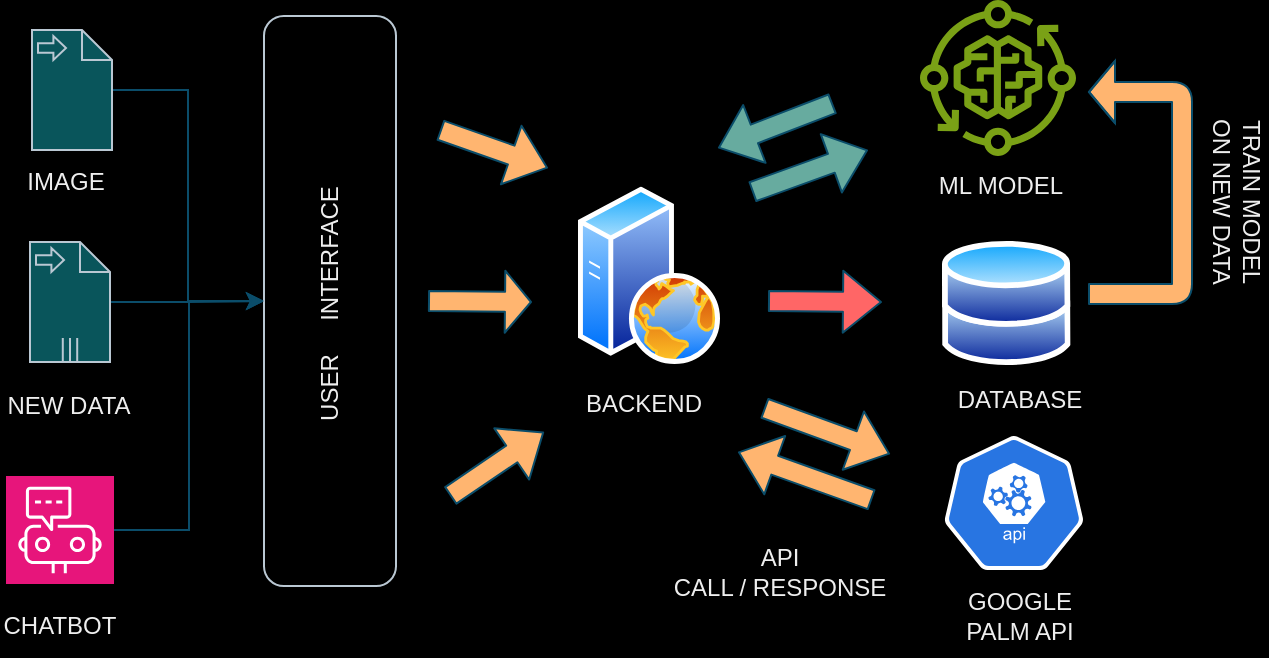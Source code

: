 <mxfile version="21.7.5" type="github">
  <diagram id="R2lEEEUBdFMjLlhIrx00" name="Page-1">
    <mxGraphModel dx="1124" dy="337" grid="0" gridSize="10" guides="1" tooltips="1" connect="1" arrows="1" fold="1" page="0" pageScale="1" pageWidth="850" pageHeight="1100" background="#000000" math="0" shadow="0" extFonts="Permanent Marker^https://fonts.googleapis.com/css?family=Permanent+Marker">
      <root>
        <mxCell id="0" />
        <mxCell id="1" parent="0" />
        <mxCell id="VVHe85yRqkpbYpFj-K9v-1" value="" style="image;aspect=fixed;perimeter=ellipsePerimeter;html=1;align=center;shadow=0;dashed=0;spacingTop=3;image=img/lib/active_directory/databases.svg;rounded=1;labelBackgroundColor=none;fillColor=#09555B;strokeColor=#BAC8D3;fontColor=#EEEEEE;" vertex="1" parent="1">
          <mxGeometry x="469" y="120" width="64.29" height="63" as="geometry" />
        </mxCell>
        <mxCell id="VVHe85yRqkpbYpFj-K9v-11" value="" style="edgeStyle=orthogonalEdgeStyle;rounded=0;orthogonalLoop=1;jettySize=auto;html=1;strokeColor=#0B4D6A;" edge="1" parent="1" source="VVHe85yRqkpbYpFj-K9v-2" target="VVHe85yRqkpbYpFj-K9v-6">
          <mxGeometry relative="1" as="geometry" />
        </mxCell>
        <mxCell id="VVHe85yRqkpbYpFj-K9v-2" value="" style="shape=mxgraph.bpmn.data;labelPosition=center;verticalLabelPosition=bottom;align=center;verticalAlign=top;size=15;html=1;bpmnTransferType=input;rounded=1;labelBackgroundColor=none;fillColor=#09555B;strokeColor=#BAC8D3;fontColor=#EEEEEE;" vertex="1" parent="1">
          <mxGeometry x="14" y="15" width="40" height="60" as="geometry" />
        </mxCell>
        <mxCell id="VVHe85yRqkpbYpFj-K9v-10" value="" style="edgeStyle=orthogonalEdgeStyle;rounded=0;orthogonalLoop=1;jettySize=auto;html=1;strokeColor=#0B4D6A;" edge="1" parent="1" source="VVHe85yRqkpbYpFj-K9v-4" target="VVHe85yRqkpbYpFj-K9v-6">
          <mxGeometry relative="1" as="geometry" />
        </mxCell>
        <mxCell id="VVHe85yRqkpbYpFj-K9v-4" value="" style="shape=mxgraph.bpmn.data;labelPosition=center;verticalLabelPosition=bottom;align=center;verticalAlign=top;size=15;html=1;bpmnTransferType=input;isCollection=1;rounded=1;labelBackgroundColor=none;fillColor=#09555B;strokeColor=#BAC8D3;fontColor=#EEEEEE;" vertex="1" parent="1">
          <mxGeometry x="13" y="121" width="40" height="60" as="geometry" />
        </mxCell>
        <mxCell id="VVHe85yRqkpbYpFj-K9v-5" value="" style="image;aspect=fixed;perimeter=ellipsePerimeter;html=1;align=center;shadow=0;dashed=0;spacingTop=3;image=img/lib/active_directory/web_server.svg;rounded=1;labelBackgroundColor=none;fillColor=#09555B;strokeColor=#BAC8D3;fontColor=#EEEEEE;" vertex="1" parent="1">
          <mxGeometry x="287" y="93.25" width="71" height="88.75" as="geometry" />
        </mxCell>
        <mxCell id="VVHe85yRqkpbYpFj-K9v-6" value="" style="rounded=1;whiteSpace=wrap;html=1;strokeColor=#BAC8D3;fillColor=none;labelBackgroundColor=none;fontColor=#EEEEEE;" vertex="1" parent="1">
          <mxGeometry x="130" y="8" width="66" height="285" as="geometry" />
        </mxCell>
        <mxCell id="VVHe85yRqkpbYpFj-K9v-7" value="" style="shape=flexArrow;endArrow=classic;html=1;rounded=1;strokeColor=#0B4D6A;fillColor=#FFB570;endSize=4;startSize=1;" edge="1" parent="1">
          <mxGeometry width="50" height="50" relative="1" as="geometry">
            <mxPoint x="212" y="150.5" as="sourcePoint" />
            <mxPoint x="264" y="151" as="targetPoint" />
          </mxGeometry>
        </mxCell>
        <mxCell id="VVHe85yRqkpbYpFj-K9v-9" value="" style="edgeStyle=orthogonalEdgeStyle;rounded=0;orthogonalLoop=1;jettySize=auto;html=1;strokeColor=#0B4D6A;" edge="1" parent="1" source="VVHe85yRqkpbYpFj-K9v-8" target="VVHe85yRqkpbYpFj-K9v-6">
          <mxGeometry relative="1" as="geometry" />
        </mxCell>
        <mxCell id="VVHe85yRqkpbYpFj-K9v-8" value="" style="sketch=0;points=[[0,0,0],[0.25,0,0],[0.5,0,0],[0.75,0,0],[1,0,0],[0,1,0],[0.25,1,0],[0.5,1,0],[0.75,1,0],[1,1,0],[0,0.25,0],[0,0.5,0],[0,0.75,0],[1,0.25,0],[1,0.5,0],[1,0.75,0]];points=[[0,0,0],[0.25,0,0],[0.5,0,0],[0.75,0,0],[1,0,0],[0,1,0],[0.25,1,0],[0.5,1,0],[0.75,1,0],[1,1,0],[0,0.25,0],[0,0.5,0],[0,0.75,0],[1,0.25,0],[1,0.5,0],[1,0.75,0]];outlineConnect=0;fontColor=#232F3E;fillColor=#E7157B;strokeColor=#ffffff;dashed=0;verticalLabelPosition=bottom;verticalAlign=top;align=center;html=1;fontSize=12;fontStyle=0;aspect=fixed;shape=mxgraph.aws4.resourceIcon;resIcon=mxgraph.aws4.chatbot;" vertex="1" parent="1">
          <mxGeometry x="1" y="238" width="54" height="54" as="geometry" />
        </mxCell>
        <mxCell id="VVHe85yRqkpbYpFj-K9v-13" value="" style="shape=flexArrow;endArrow=classic;html=1;rounded=1;strokeColor=#0B4D6A;fillColor=#FFB570;" edge="1" parent="1">
          <mxGeometry width="50" height="50" relative="1" as="geometry">
            <mxPoint x="218" y="65" as="sourcePoint" />
            <mxPoint x="272" y="84" as="targetPoint" />
          </mxGeometry>
        </mxCell>
        <mxCell id="VVHe85yRqkpbYpFj-K9v-14" value="" style="shape=flexArrow;endArrow=classic;html=1;rounded=1;strokeColor=#0B4D6A;fillColor=#FFB570;" edge="1" parent="1">
          <mxGeometry width="50" height="50" relative="1" as="geometry">
            <mxPoint x="223" y="248" as="sourcePoint" />
            <mxPoint x="270" y="216" as="targetPoint" />
          </mxGeometry>
        </mxCell>
        <mxCell id="VVHe85yRqkpbYpFj-K9v-15" value="" style="shape=flexArrow;endArrow=classic;html=1;rounded=1;strokeColor=#0B4D6A;fillColor=#FF6666;" edge="1" parent="1">
          <mxGeometry width="50" height="50" relative="1" as="geometry">
            <mxPoint x="382" y="150.5" as="sourcePoint" />
            <mxPoint x="439" y="151" as="targetPoint" />
          </mxGeometry>
        </mxCell>
        <mxCell id="VVHe85yRqkpbYpFj-K9v-16" value="" style="shape=flexArrow;endArrow=classic;html=1;rounded=1;strokeColor=#0B4D6A;fillColor=#67AB9F;" edge="1" parent="1">
          <mxGeometry width="50" height="50" relative="1" as="geometry">
            <mxPoint x="374" y="96" as="sourcePoint" />
            <mxPoint x="432" y="75" as="targetPoint" />
          </mxGeometry>
        </mxCell>
        <mxCell id="VVHe85yRqkpbYpFj-K9v-17" value="" style="shape=flexArrow;endArrow=classic;html=1;rounded=1;strokeColor=#0B4D6A;fillColor=#FFB570;" edge="1" parent="1">
          <mxGeometry width="50" height="50" relative="1" as="geometry">
            <mxPoint x="380" y="204" as="sourcePoint" />
            <mxPoint x="443" y="227" as="targetPoint" />
          </mxGeometry>
        </mxCell>
        <mxCell id="VVHe85yRqkpbYpFj-K9v-18" value="&lt;br&gt;" style="sketch=0;html=1;dashed=0;whitespace=wrap;fillColor=#2875E2;strokeColor=#ffffff;points=[[0.005,0.63,0],[0.1,0.2,0],[0.9,0.2,0],[0.5,0,0],[0.995,0.63,0],[0.72,0.99,0],[0.5,1,0],[0.28,0.99,0]];verticalLabelPosition=bottom;align=center;verticalAlign=top;shape=mxgraph.kubernetes.icon;prIcon=api;fontColor=#EEEEEE;" vertex="1" parent="1">
          <mxGeometry x="465" y="218" width="80" height="67" as="geometry" />
        </mxCell>
        <mxCell id="VVHe85yRqkpbYpFj-K9v-21" value="" style="shape=flexArrow;endArrow=classic;html=1;rounded=1;strokeColor=#0B4D6A;fillColor=#FFB570;" edge="1" parent="1">
          <mxGeometry width="50" height="50" relative="1" as="geometry">
            <mxPoint x="434" y="250" as="sourcePoint" />
            <mxPoint x="367" y="226" as="targetPoint" />
          </mxGeometry>
        </mxCell>
        <mxCell id="VVHe85yRqkpbYpFj-K9v-22" value="API &lt;br&gt;CALL / RESPONSE" style="text;strokeColor=none;align=center;fillColor=none;html=1;verticalAlign=middle;whiteSpace=wrap;rounded=0;fontColor=#EEEEEE;" vertex="1" parent="1">
          <mxGeometry x="323" y="271" width="130" height="30" as="geometry" />
        </mxCell>
        <mxCell id="VVHe85yRqkpbYpFj-K9v-23" value="DATABASE" style="text;strokeColor=none;align=center;fillColor=none;html=1;verticalAlign=middle;whiteSpace=wrap;rounded=0;fontColor=#EEEEEE;" vertex="1" parent="1">
          <mxGeometry x="443" y="185" width="130" height="30" as="geometry" />
        </mxCell>
        <mxCell id="VVHe85yRqkpbYpFj-K9v-24" value="USER&amp;nbsp; &amp;nbsp; &amp;nbsp;INTERFACE" style="text;strokeColor=none;align=center;fillColor=none;html=1;verticalAlign=middle;whiteSpace=wrap;rounded=0;fontColor=#EEEEEE;rotation=-90;" vertex="1" parent="1">
          <mxGeometry x="52.75" y="137.25" width="220.5" height="30" as="geometry" />
        </mxCell>
        <mxCell id="VVHe85yRqkpbYpFj-K9v-26" value="" style="sketch=0;outlineConnect=0;fontColor=#232F3E;gradientColor=none;fillColor=#7AA116;strokeColor=none;dashed=0;verticalLabelPosition=bottom;verticalAlign=top;align=center;html=1;fontSize=12;fontStyle=0;aspect=fixed;pointerEvents=1;shape=mxgraph.aws4.iot_greengrass_component_machine_learning;" vertex="1" parent="1">
          <mxGeometry x="458" width="78" height="78" as="geometry" />
        </mxCell>
        <mxCell id="VVHe85yRqkpbYpFj-K9v-27" value="ML MODEL" style="text;strokeColor=none;align=center;fillColor=none;html=1;verticalAlign=middle;whiteSpace=wrap;rounded=0;fontColor=#EEEEEE;" vertex="1" parent="1">
          <mxGeometry x="457" y="78.13" width="83" height="30" as="geometry" />
        </mxCell>
        <mxCell id="VVHe85yRqkpbYpFj-K9v-29" value="" style="shape=flexArrow;endArrow=classic;html=1;rounded=1;strokeColor=#0B4D6A;fillColor=#FFB570;endSize=4;startSize=1;" edge="1" parent="1">
          <mxGeometry width="50" height="50" relative="1" as="geometry">
            <mxPoint x="542" y="147" as="sourcePoint" />
            <mxPoint x="542" y="46" as="targetPoint" />
            <Array as="points">
              <mxPoint x="589" y="147" />
              <mxPoint x="589" y="46" />
            </Array>
          </mxGeometry>
        </mxCell>
        <mxCell id="VVHe85yRqkpbYpFj-K9v-30" value="&lt;font face=&quot;Helvetica&quot;&gt;TRAIN MODEL &lt;br&gt;ON NEW DATA&lt;/font&gt;" style="text;strokeColor=none;align=center;fillColor=none;html=1;verticalAlign=middle;whiteSpace=wrap;rounded=0;fontColor=#EEEEEE;rotation=90;spacing=3;fontFamily=Verdana;" vertex="1" parent="1">
          <mxGeometry x="534" y="86" width="165" height="30" as="geometry" />
        </mxCell>
        <mxCell id="VVHe85yRqkpbYpFj-K9v-33" value="BACKEND" style="text;strokeColor=none;align=center;fillColor=none;html=1;verticalAlign=middle;whiteSpace=wrap;rounded=0;fontColor=#EEEEEE;" vertex="1" parent="1">
          <mxGeometry x="290" y="187" width="60" height="30" as="geometry" />
        </mxCell>
        <mxCell id="VVHe85yRqkpbYpFj-K9v-34" value="NEW DATA" style="text;strokeColor=none;align=center;fillColor=none;html=1;verticalAlign=middle;whiteSpace=wrap;rounded=0;fontColor=#EEEEEE;" vertex="1" parent="1">
          <mxGeometry x="-2" y="188" width="69" height="30" as="geometry" />
        </mxCell>
        <mxCell id="VVHe85yRqkpbYpFj-K9v-35" value="IMAGE" style="text;strokeColor=none;align=center;fillColor=none;html=1;verticalAlign=middle;whiteSpace=wrap;rounded=0;fontColor=#EEEEEE;" vertex="1" parent="1">
          <mxGeometry x="1" y="76.13" width="60" height="30" as="geometry" />
        </mxCell>
        <mxCell id="VVHe85yRqkpbYpFj-K9v-36" value="CHATBOT" style="text;strokeColor=none;align=center;fillColor=none;html=1;verticalAlign=middle;whiteSpace=wrap;rounded=0;fontColor=#EEEEEE;" vertex="1" parent="1">
          <mxGeometry x="-2" y="298" width="60" height="30" as="geometry" />
        </mxCell>
        <mxCell id="VVHe85yRqkpbYpFj-K9v-38" value="" style="shape=flexArrow;endArrow=classic;html=1;rounded=1;strokeColor=#0B4D6A;fillColor=#67AB9F;entryX=0.5;entryY=0;entryDx=0;entryDy=0;" edge="1" parent="1">
          <mxGeometry width="50" height="50" relative="1" as="geometry">
            <mxPoint x="414.5" y="51.75" as="sourcePoint" />
            <mxPoint x="357" y="74" as="targetPoint" />
          </mxGeometry>
        </mxCell>
        <mxCell id="VVHe85yRqkpbYpFj-K9v-39" value="GOOGLE&lt;br&gt;PALM API" style="text;strokeColor=none;align=center;fillColor=none;html=1;verticalAlign=middle;whiteSpace=wrap;rounded=0;fontColor=#EEEEEE;" vertex="1" parent="1">
          <mxGeometry x="478.14" y="293" width="60" height="30" as="geometry" />
        </mxCell>
      </root>
    </mxGraphModel>
  </diagram>
</mxfile>
